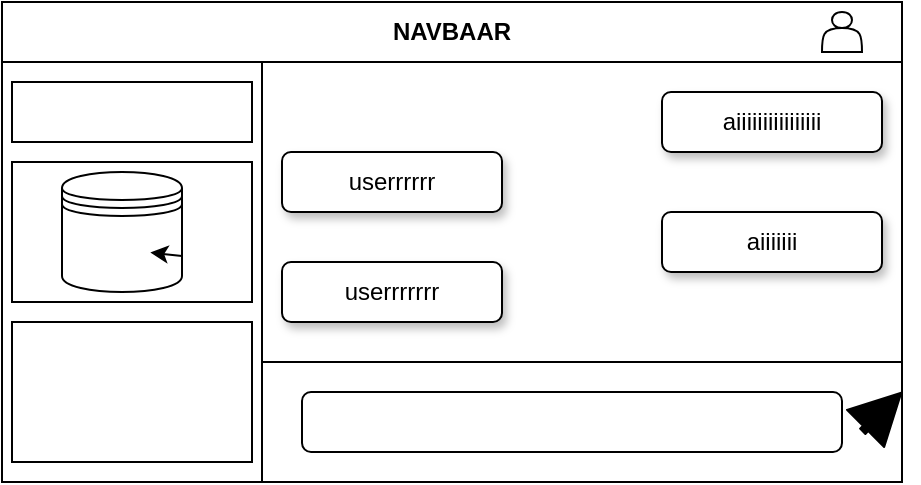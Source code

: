 <mxfile>
    <diagram id="biUGmro8-sP_YrCl5ZqS" name="Page-1">
        <mxGraphModel dx="720" dy="271" grid="1" gridSize="10" guides="1" tooltips="1" connect="1" arrows="1" fold="1" page="1" pageScale="1" pageWidth="1100" pageHeight="850" math="0" shadow="0">
            <root>
                <mxCell id="0"/>
                <mxCell id="1" parent="0"/>
                <mxCell id="29" value="" style="rounded=0;whiteSpace=wrap;html=1;" parent="1" vertex="1">
                    <mxGeometry x="400" y="130" width="450" height="240" as="geometry"/>
                </mxCell>
                <mxCell id="30" value="&lt;b&gt;NAVBAAR&lt;/b&gt;" style="rounded=0;whiteSpace=wrap;html=1;strokeColor=#000000;" parent="1" vertex="1">
                    <mxGeometry x="400" y="130" width="450" height="30" as="geometry"/>
                </mxCell>
                <mxCell id="31" value="" style="rounded=0;whiteSpace=wrap;html=1;" parent="1" vertex="1">
                    <mxGeometry x="400" y="160" width="130" height="210" as="geometry"/>
                </mxCell>
                <mxCell id="45" style="edgeStyle=none;html=1;exitX=1;exitY=0.5;exitDx=0;exitDy=0;" edge="1" parent="1" source="32">
                    <mxGeometry relative="1" as="geometry">
                        <mxPoint x="840" y="340.25" as="targetPoint"/>
                    </mxGeometry>
                </mxCell>
                <mxCell id="32" value="" style="rounded=0;whiteSpace=wrap;html=1;" parent="1" vertex="1">
                    <mxGeometry x="530" y="310" width="320" height="60" as="geometry"/>
                </mxCell>
                <mxCell id="33" value="userrrrrrr" style="rounded=1;whiteSpace=wrap;html=1;shadow=1;" parent="1" vertex="1">
                    <mxGeometry x="540" y="260" width="110" height="30" as="geometry"/>
                </mxCell>
                <mxCell id="34" value="aiiiiiii" style="rounded=1;whiteSpace=wrap;html=1;shadow=1;" parent="1" vertex="1">
                    <mxGeometry x="730" y="235" width="110" height="30" as="geometry"/>
                </mxCell>
                <mxCell id="35" value="userrrrrr" style="rounded=1;whiteSpace=wrap;html=1;shadow=1;" parent="1" vertex="1">
                    <mxGeometry x="540" y="205" width="110" height="30" as="geometry"/>
                </mxCell>
                <mxCell id="36" value="aiiiiiiiiiiiiiiii" style="rounded=1;whiteSpace=wrap;html=1;shadow=1;" parent="1" vertex="1">
                    <mxGeometry x="730" y="175" width="110" height="30" as="geometry"/>
                </mxCell>
                <mxCell id="37" value="" style="rounded=0;whiteSpace=wrap;html=1;" vertex="1" parent="1">
                    <mxGeometry x="405" y="170" width="120" height="30" as="geometry"/>
                </mxCell>
                <mxCell id="38" value="" style="rounded=0;whiteSpace=wrap;html=1;" vertex="1" parent="1">
                    <mxGeometry x="405" y="210" width="120" height="70" as="geometry"/>
                </mxCell>
                <mxCell id="39" value="" style="rounded=0;whiteSpace=wrap;html=1;" vertex="1" parent="1">
                    <mxGeometry x="405" y="290" width="120" height="70" as="geometry"/>
                </mxCell>
                <mxCell id="40" value="" style="rounded=1;whiteSpace=wrap;html=1;" vertex="1" parent="1">
                    <mxGeometry x="550" y="325" width="270" height="30" as="geometry"/>
                </mxCell>
                <mxCell id="42" value="" style="shape=flexArrow;endArrow=classic;html=1;fillColor=#000000;endWidth=21.562;endSize=8.087;width=3.75;" edge="1" parent="1">
                    <mxGeometry width="50" height="50" relative="1" as="geometry">
                        <mxPoint x="830" y="345" as="sourcePoint"/>
                        <mxPoint x="850" y="325" as="targetPoint"/>
                    </mxGeometry>
                </mxCell>
                <mxCell id="43" value="" style="shape=datastore;whiteSpace=wrap;html=1;" vertex="1" parent="1">
                    <mxGeometry x="430" y="215" width="60" height="60" as="geometry"/>
                </mxCell>
                <mxCell id="44" style="edgeStyle=none;html=1;exitX=1;exitY=0.7;exitDx=0;exitDy=0;entryX=0.736;entryY=0.671;entryDx=0;entryDy=0;entryPerimeter=0;" edge="1" parent="1" source="43" target="43">
                    <mxGeometry relative="1" as="geometry"/>
                </mxCell>
                <mxCell id="46" value="" style="shape=actor;whiteSpace=wrap;html=1;" vertex="1" parent="1">
                    <mxGeometry x="810" y="135" width="20" height="20" as="geometry"/>
                </mxCell>
            </root>
        </mxGraphModel>
    </diagram>
</mxfile>
